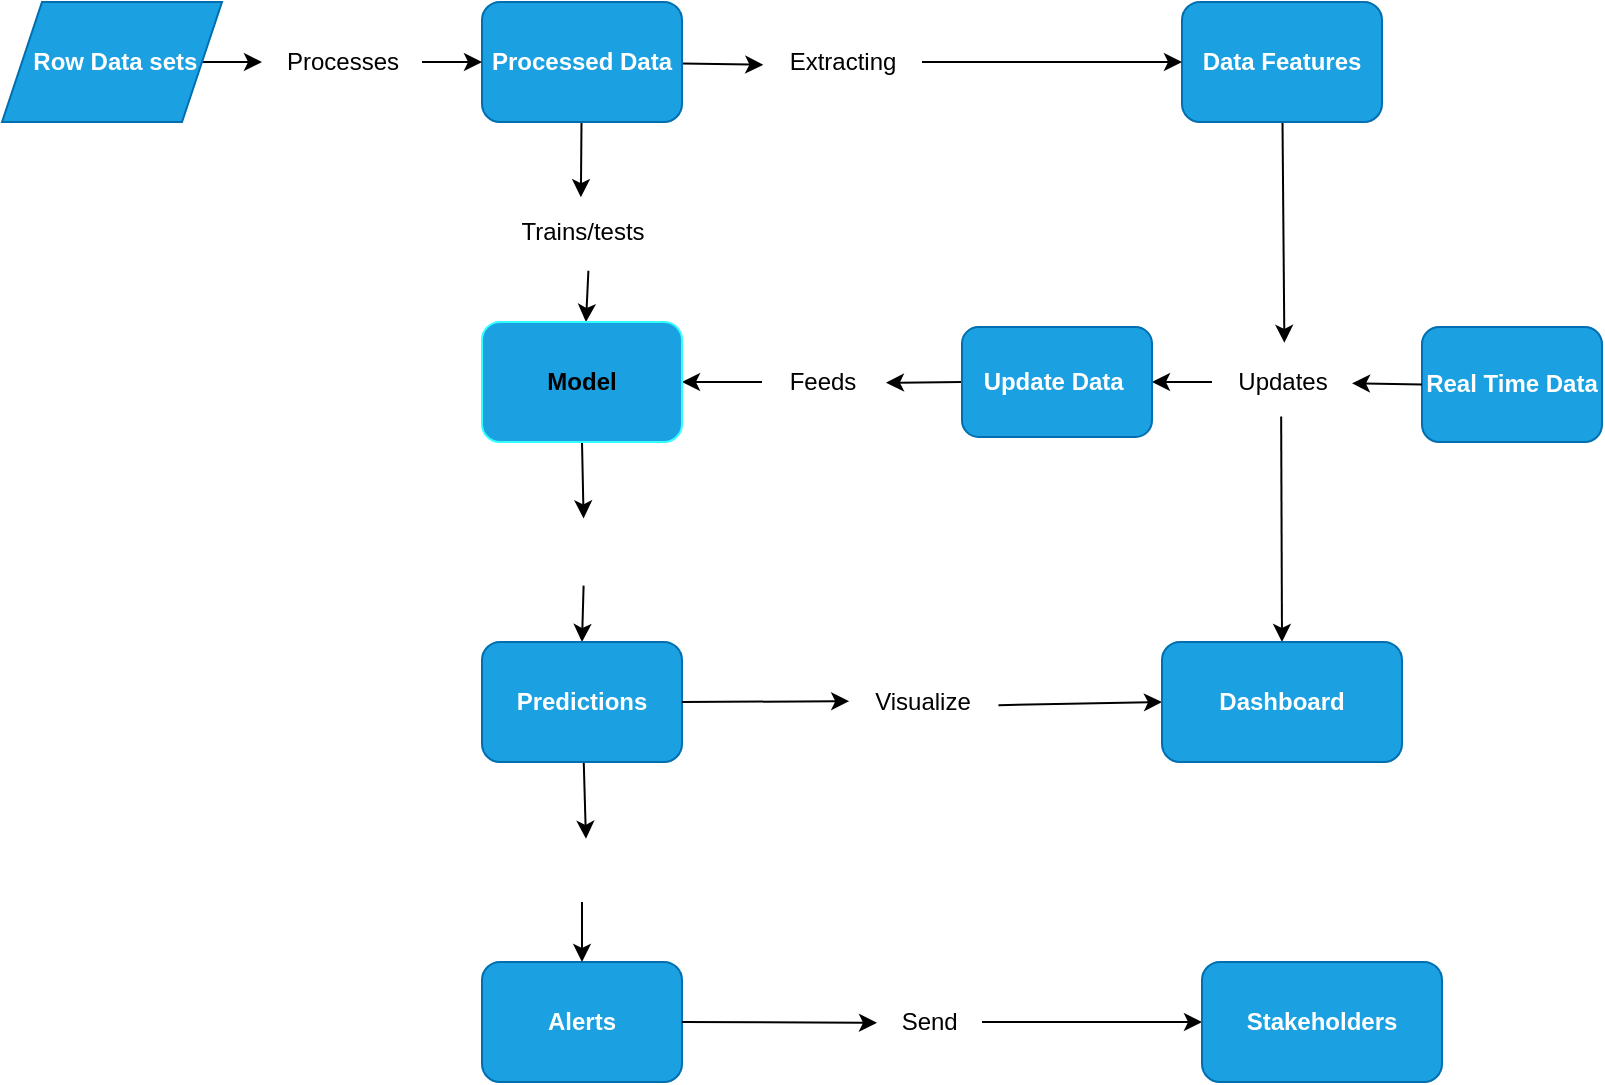 <mxfile>
    <diagram id="K3n8o2wbEctJq1YO0cSa" name="Page-1">
        <mxGraphModel dx="1006" dy="563" grid="1" gridSize="10" guides="1" tooltips="1" connect="1" arrows="1" fold="1" page="1" pageScale="1" pageWidth="850" pageHeight="1100" math="0" shadow="0">
            <root>
                <mxCell id="0"/>
                <mxCell id="1" parent="0"/>
                <mxCell id="13" style="edgeStyle=none;html=1;fontFamily=Helvetica;entryX=0.493;entryY=-0.08;entryDx=0;entryDy=0;entryPerimeter=0;" parent="1" source="4" target="61" edge="1">
                    <mxGeometry relative="1" as="geometry">
                        <mxPoint x="300" y="170" as="targetPoint"/>
                    </mxGeometry>
                </mxCell>
                <mxCell id="55" style="edgeStyle=none;html=1;entryX=0.008;entryY=0.547;entryDx=0;entryDy=0;entryPerimeter=0;" parent="1" source="4" target="10" edge="1">
                    <mxGeometry relative="1" as="geometry"/>
                </mxCell>
                <mxCell id="4" value="&lt;b&gt;Processed Data&lt;/b&gt;" style="rounded=1;whiteSpace=wrap;html=1;fontFamily=Helvetica;fillColor=#1ba1e2;fontColor=#ffffff;strokeColor=#006EAF;" parent="1" vertex="1">
                    <mxGeometry x="240" y="60" width="100" height="60" as="geometry"/>
                </mxCell>
                <mxCell id="54" style="edgeStyle=none;html=1;" parent="1" source="5" edge="1">
                    <mxGeometry relative="1" as="geometry">
                        <mxPoint x="130" y="90" as="targetPoint"/>
                    </mxGeometry>
                </mxCell>
                <mxCell id="5" value="&lt;b&gt;&amp;nbsp;Row Data sets&lt;/b&gt;" style="shape=parallelogram;perimeter=parallelogramPerimeter;whiteSpace=wrap;html=1;fixedSize=1;fontFamily=Helvetica;fillColor=#1ba1e2;fontColor=#ffffff;strokeColor=#006EAF;" parent="1" vertex="1">
                    <mxGeometry y="60" width="110" height="60" as="geometry"/>
                </mxCell>
                <mxCell id="53" style="edgeStyle=none;html=1;entryX=0;entryY=0.5;entryDx=0;entryDy=0;" parent="1" source="7" target="4" edge="1">
                    <mxGeometry relative="1" as="geometry"/>
                </mxCell>
                <mxCell id="7" value="Processes" style="text;html=1;align=center;verticalAlign=middle;resizable=0;points=[];autosize=1;strokeColor=none;fillColor=none;fontFamily=Helvetica;" parent="1" vertex="1">
                    <mxGeometry x="130" y="75" width="80" height="30" as="geometry"/>
                </mxCell>
                <mxCell id="19" style="edgeStyle=none;html=1;entryX=0.517;entryY=-0.153;entryDx=0;entryDy=0;fontFamily=Helvetica;entryPerimeter=0;" parent="1" source="8" target="20" edge="1">
                    <mxGeometry relative="1" as="geometry">
                        <mxPoint x="780" y="160" as="targetPoint"/>
                    </mxGeometry>
                </mxCell>
                <mxCell id="8" value="Data Features" style="rounded=1;fontFamily=Helvetica;fillColor=#1ba1e2;fontColor=#FFFFFF;strokeColor=#006EAF;labelBorderColor=none;fontStyle=1;align=center;whiteSpace=wrap;html=1;verticalAlign=middle;labelBackgroundColor=none;" parent="1" vertex="1">
                    <mxGeometry x="590" y="60" width="100" height="60" as="geometry"/>
                </mxCell>
                <mxCell id="56" style="edgeStyle=none;html=1;entryX=0;entryY=0.5;entryDx=0;entryDy=0;" parent="1" source="10" target="8" edge="1">
                    <mxGeometry relative="1" as="geometry"/>
                </mxCell>
                <mxCell id="10" value="Extracting" style="text;html=1;align=center;verticalAlign=middle;resizable=0;points=[];autosize=1;strokeColor=none;fillColor=none;fontFamily=Helvetica;" parent="1" vertex="1">
                    <mxGeometry x="380" y="75" width="80" height="30" as="geometry"/>
                </mxCell>
                <mxCell id="16" style="edgeStyle=none;html=1;fontFamily=Helvetica;exitX=0.54;exitY=1.147;exitDx=0;exitDy=0;exitPerimeter=0;" parent="1" source="61" edge="1">
                    <mxGeometry relative="1" as="geometry">
                        <mxPoint x="350" y="220" as="sourcePoint"/>
                        <mxPoint x="292" y="220" as="targetPoint"/>
                        <Array as="points"/>
                    </mxGeometry>
                </mxCell>
                <mxCell id="31" style="edgeStyle=none;html=1;entryX=0.51;entryY=-0.06;entryDx=0;entryDy=0;entryPerimeter=0;exitX=0.5;exitY=1;exitDx=0;exitDy=0;" parent="1" source="60" target="62" edge="1">
                    <mxGeometry relative="1" as="geometry">
                        <mxPoint x="350" y="350" as="sourcePoint"/>
                        <mxPoint x="350" y="410" as="targetPoint"/>
                    </mxGeometry>
                </mxCell>
                <mxCell id="18" value="&lt;b&gt;Real Time Data&lt;/b&gt;" style="rounded=1;whiteSpace=wrap;html=1;labelBackgroundColor=#1ba1e2;fontFamily=Helvetica;fillColor=#1ba1e2;fontColor=#ffffff;strokeColor=#006EAF;" parent="1" vertex="1">
                    <mxGeometry x="710" y="222.5" width="90" height="57.5" as="geometry"/>
                </mxCell>
                <mxCell id="23" style="edgeStyle=none;html=1;exitX=0;exitY=0.5;exitDx=0;exitDy=0;" parent="1" source="18" target="20" edge="1">
                    <mxGeometry relative="1" as="geometry">
                        <mxPoint x="870" y="310" as="targetPoint"/>
                    </mxGeometry>
                </mxCell>
                <mxCell id="25" style="edgeStyle=none;html=1;entryX=1;entryY=0.5;entryDx=0;entryDy=0;" parent="1" source="20" target="24" edge="1">
                    <mxGeometry relative="1" as="geometry">
                        <mxPoint x="620" y="248" as="sourcePoint"/>
                    </mxGeometry>
                </mxCell>
                <mxCell id="20" value="Updates" style="text;html=1;align=center;verticalAlign=middle;resizable=0;points=[];autosize=1;strokeColor=none;fillColor=none;" parent="1" vertex="1">
                    <mxGeometry x="605" y="235" width="70" height="30" as="geometry"/>
                </mxCell>
                <mxCell id="65" style="edgeStyle=none;html=1;exitX=0;exitY=0.5;exitDx=0;exitDy=0;entryX=1.033;entryY=0.513;entryDx=0;entryDy=0;entryPerimeter=0;" parent="1" source="24" target="57" edge="1">
                    <mxGeometry relative="1" as="geometry">
                        <mxPoint x="444" y="253" as="targetPoint"/>
                    </mxGeometry>
                </mxCell>
                <mxCell id="24" value="&lt;b&gt;Update Data&amp;nbsp;&lt;/b&gt;" style="rounded=1;whiteSpace=wrap;html=1;fillColor=#1ba1e2;fontColor=#ffffff;strokeColor=#006EAF;" parent="1" vertex="1">
                    <mxGeometry x="480" y="222.5" width="95" height="55" as="geometry"/>
                </mxCell>
                <mxCell id="35" style="edgeStyle=none;html=1;entryX=0.5;entryY=0;entryDx=0;entryDy=0;exitX=0.51;exitY=1.06;exitDx=0;exitDy=0;exitPerimeter=0;" parent="1" source="62" target="34" edge="1">
                    <mxGeometry relative="1" as="geometry">
                        <mxPoint x="350" y="470" as="sourcePoint"/>
                    </mxGeometry>
                </mxCell>
                <mxCell id="37" style="edgeStyle=none;html=1;entryX=0.5;entryY=0;entryDx=0;entryDy=0;exitX=0.494;exitY=1.073;exitDx=0;exitDy=0;exitPerimeter=0;" parent="1" source="20" target="36" edge="1">
                    <mxGeometry relative="1" as="geometry">
                        <mxPoint x="780" y="470" as="sourcePoint"/>
                    </mxGeometry>
                </mxCell>
                <mxCell id="42" style="edgeStyle=none;html=1;entryX=0.533;entryY=-0.053;entryDx=0;entryDy=0;entryPerimeter=0;" parent="1" source="34" target="63" edge="1">
                    <mxGeometry relative="1" as="geometry">
                        <mxPoint x="350" y="680" as="targetPoint"/>
                    </mxGeometry>
                </mxCell>
                <mxCell id="34" value="&lt;b&gt;Predictions&lt;/b&gt;" style="rounded=1;whiteSpace=wrap;html=1;fillColor=#1ba1e2;fontColor=#ffffff;strokeColor=#006EAF;" parent="1" vertex="1">
                    <mxGeometry x="240" y="380" width="100" height="60" as="geometry"/>
                </mxCell>
                <mxCell id="39" style="edgeStyle=none;html=1;entryX=0;entryY=0.5;entryDx=0;entryDy=0;exitX=1.046;exitY=0.553;exitDx=0;exitDy=0;exitPerimeter=0;" parent="1" source="38" target="36" edge="1">
                    <mxGeometry relative="1" as="geometry">
                        <mxPoint x="600" y="570" as="sourcePoint"/>
                    </mxGeometry>
                </mxCell>
                <mxCell id="36" value="&lt;b&gt;Dashboard&lt;/b&gt;" style="rounded=1;whiteSpace=wrap;html=1;fillColor=#1ba1e2;fontColor=#ffffff;strokeColor=#006EAF;" parent="1" vertex="1">
                    <mxGeometry x="580" y="380" width="120" height="60" as="geometry"/>
                </mxCell>
                <mxCell id="40" style="edgeStyle=none;html=1;exitX=1;exitY=0.5;exitDx=0;exitDy=0;entryX=-0.02;entryY=0.487;entryDx=0;entryDy=0;entryPerimeter=0;" parent="1" source="34" target="38" edge="1">
                    <mxGeometry relative="1" as="geometry">
                        <mxPoint x="490" y="630" as="sourcePoint"/>
                        <mxPoint x="500" y="530" as="targetPoint"/>
                    </mxGeometry>
                </mxCell>
                <mxCell id="38" value="Visualize" style="text;html=1;align=center;verticalAlign=middle;resizable=0;points=[];autosize=1;strokeColor=none;fillColor=none;" parent="1" vertex="1">
                    <mxGeometry x="425" y="395" width="70" height="30" as="geometry"/>
                </mxCell>
                <mxCell id="43" value="&lt;b&gt;Alerts&lt;/b&gt;" style="rounded=1;whiteSpace=wrap;html=1;fillColor=#1ba1e2;fontColor=#ffffff;strokeColor=#006EAF;" parent="1" vertex="1">
                    <mxGeometry x="240" y="540" width="100" height="60" as="geometry"/>
                </mxCell>
                <mxCell id="46" style="edgeStyle=none;html=1;entryX=0;entryY=0.5;entryDx=0;entryDy=0;" parent="1" source="45" target="44" edge="1">
                    <mxGeometry relative="1" as="geometry">
                        <mxPoint x="610" y="890" as="sourcePoint"/>
                    </mxGeometry>
                </mxCell>
                <mxCell id="44" value="&lt;b&gt;Stakeholders&lt;/b&gt;" style="rounded=1;whiteSpace=wrap;html=1;fillColor=#1ba1e2;fontColor=#ffffff;strokeColor=#006EAF;" parent="1" vertex="1">
                    <mxGeometry x="600" y="540" width="120" height="60" as="geometry"/>
                </mxCell>
                <mxCell id="47" style="edgeStyle=none;html=1;entryX=-0.05;entryY=0.513;entryDx=0;entryDy=0;exitX=1;exitY=0.5;exitDx=0;exitDy=0;entryPerimeter=0;" parent="1" source="43" target="45" edge="1">
                    <mxGeometry relative="1" as="geometry"/>
                </mxCell>
                <mxCell id="45" value="Send&amp;nbsp;" style="text;html=1;align=center;verticalAlign=middle;resizable=0;points=[];autosize=1;strokeColor=none;fillColor=none;" parent="1" vertex="1">
                    <mxGeometry x="440" y="555" width="50" height="30" as="geometry"/>
                </mxCell>
                <mxCell id="58" style="edgeStyle=none;html=1;entryX=1;entryY=0.5;entryDx=0;entryDy=0;" parent="1" source="57" target="60" edge="1">
                    <mxGeometry relative="1" as="geometry">
                        <mxPoint x="410" y="310" as="targetPoint"/>
                    </mxGeometry>
                </mxCell>
                <mxCell id="57" value="Feeds" style="text;html=1;align=center;verticalAlign=middle;resizable=0;points=[];autosize=1;strokeColor=none;fillColor=none;" parent="1" vertex="1">
                    <mxGeometry x="380" y="235" width="60" height="30" as="geometry"/>
                </mxCell>
                <mxCell id="60" value="&lt;b&gt;Model&lt;/b&gt;" style="rounded=1;whiteSpace=wrap;html=1;strokeColor=#33FFFF;fillColor=#1BA1E2;" parent="1" vertex="1">
                    <mxGeometry x="240" y="220" width="100" height="60" as="geometry"/>
                </mxCell>
                <mxCell id="61" value="Trains/tests" style="text;html=1;align=center;verticalAlign=middle;resizable=0;points=[];autosize=1;strokeColor=none;fillColor=none;" parent="1" vertex="1">
                    <mxGeometry x="250" y="160" width="80" height="30" as="geometry"/>
                </mxCell>
                <mxCell id="62" value="&lt;span style=&quot;color: rgb(255, 255, 255);&quot;&gt;Generates&lt;/span&gt;" style="text;html=1;align=center;verticalAlign=middle;resizable=0;points=[];autosize=1;strokeColor=none;fillColor=none;" parent="1" vertex="1">
                    <mxGeometry x="250" y="320" width="80" height="30" as="geometry"/>
                </mxCell>
                <mxCell id="68" style="edgeStyle=none;html=1;entryX=0.5;entryY=0;entryDx=0;entryDy=0;" parent="1" source="63" target="43" edge="1">
                    <mxGeometry relative="1" as="geometry"/>
                </mxCell>
                <mxCell id="63" value="&lt;span style=&quot;color: rgb(255, 255, 255);&quot;&gt;Informs&lt;/span&gt;" style="text;html=1;align=center;verticalAlign=middle;resizable=0;points=[];autosize=1;strokeColor=none;fillColor=none;" parent="1" vertex="1">
                    <mxGeometry x="260" y="480" width="60" height="30" as="geometry"/>
                </mxCell>
            </root>
        </mxGraphModel>
    </diagram>
</mxfile>